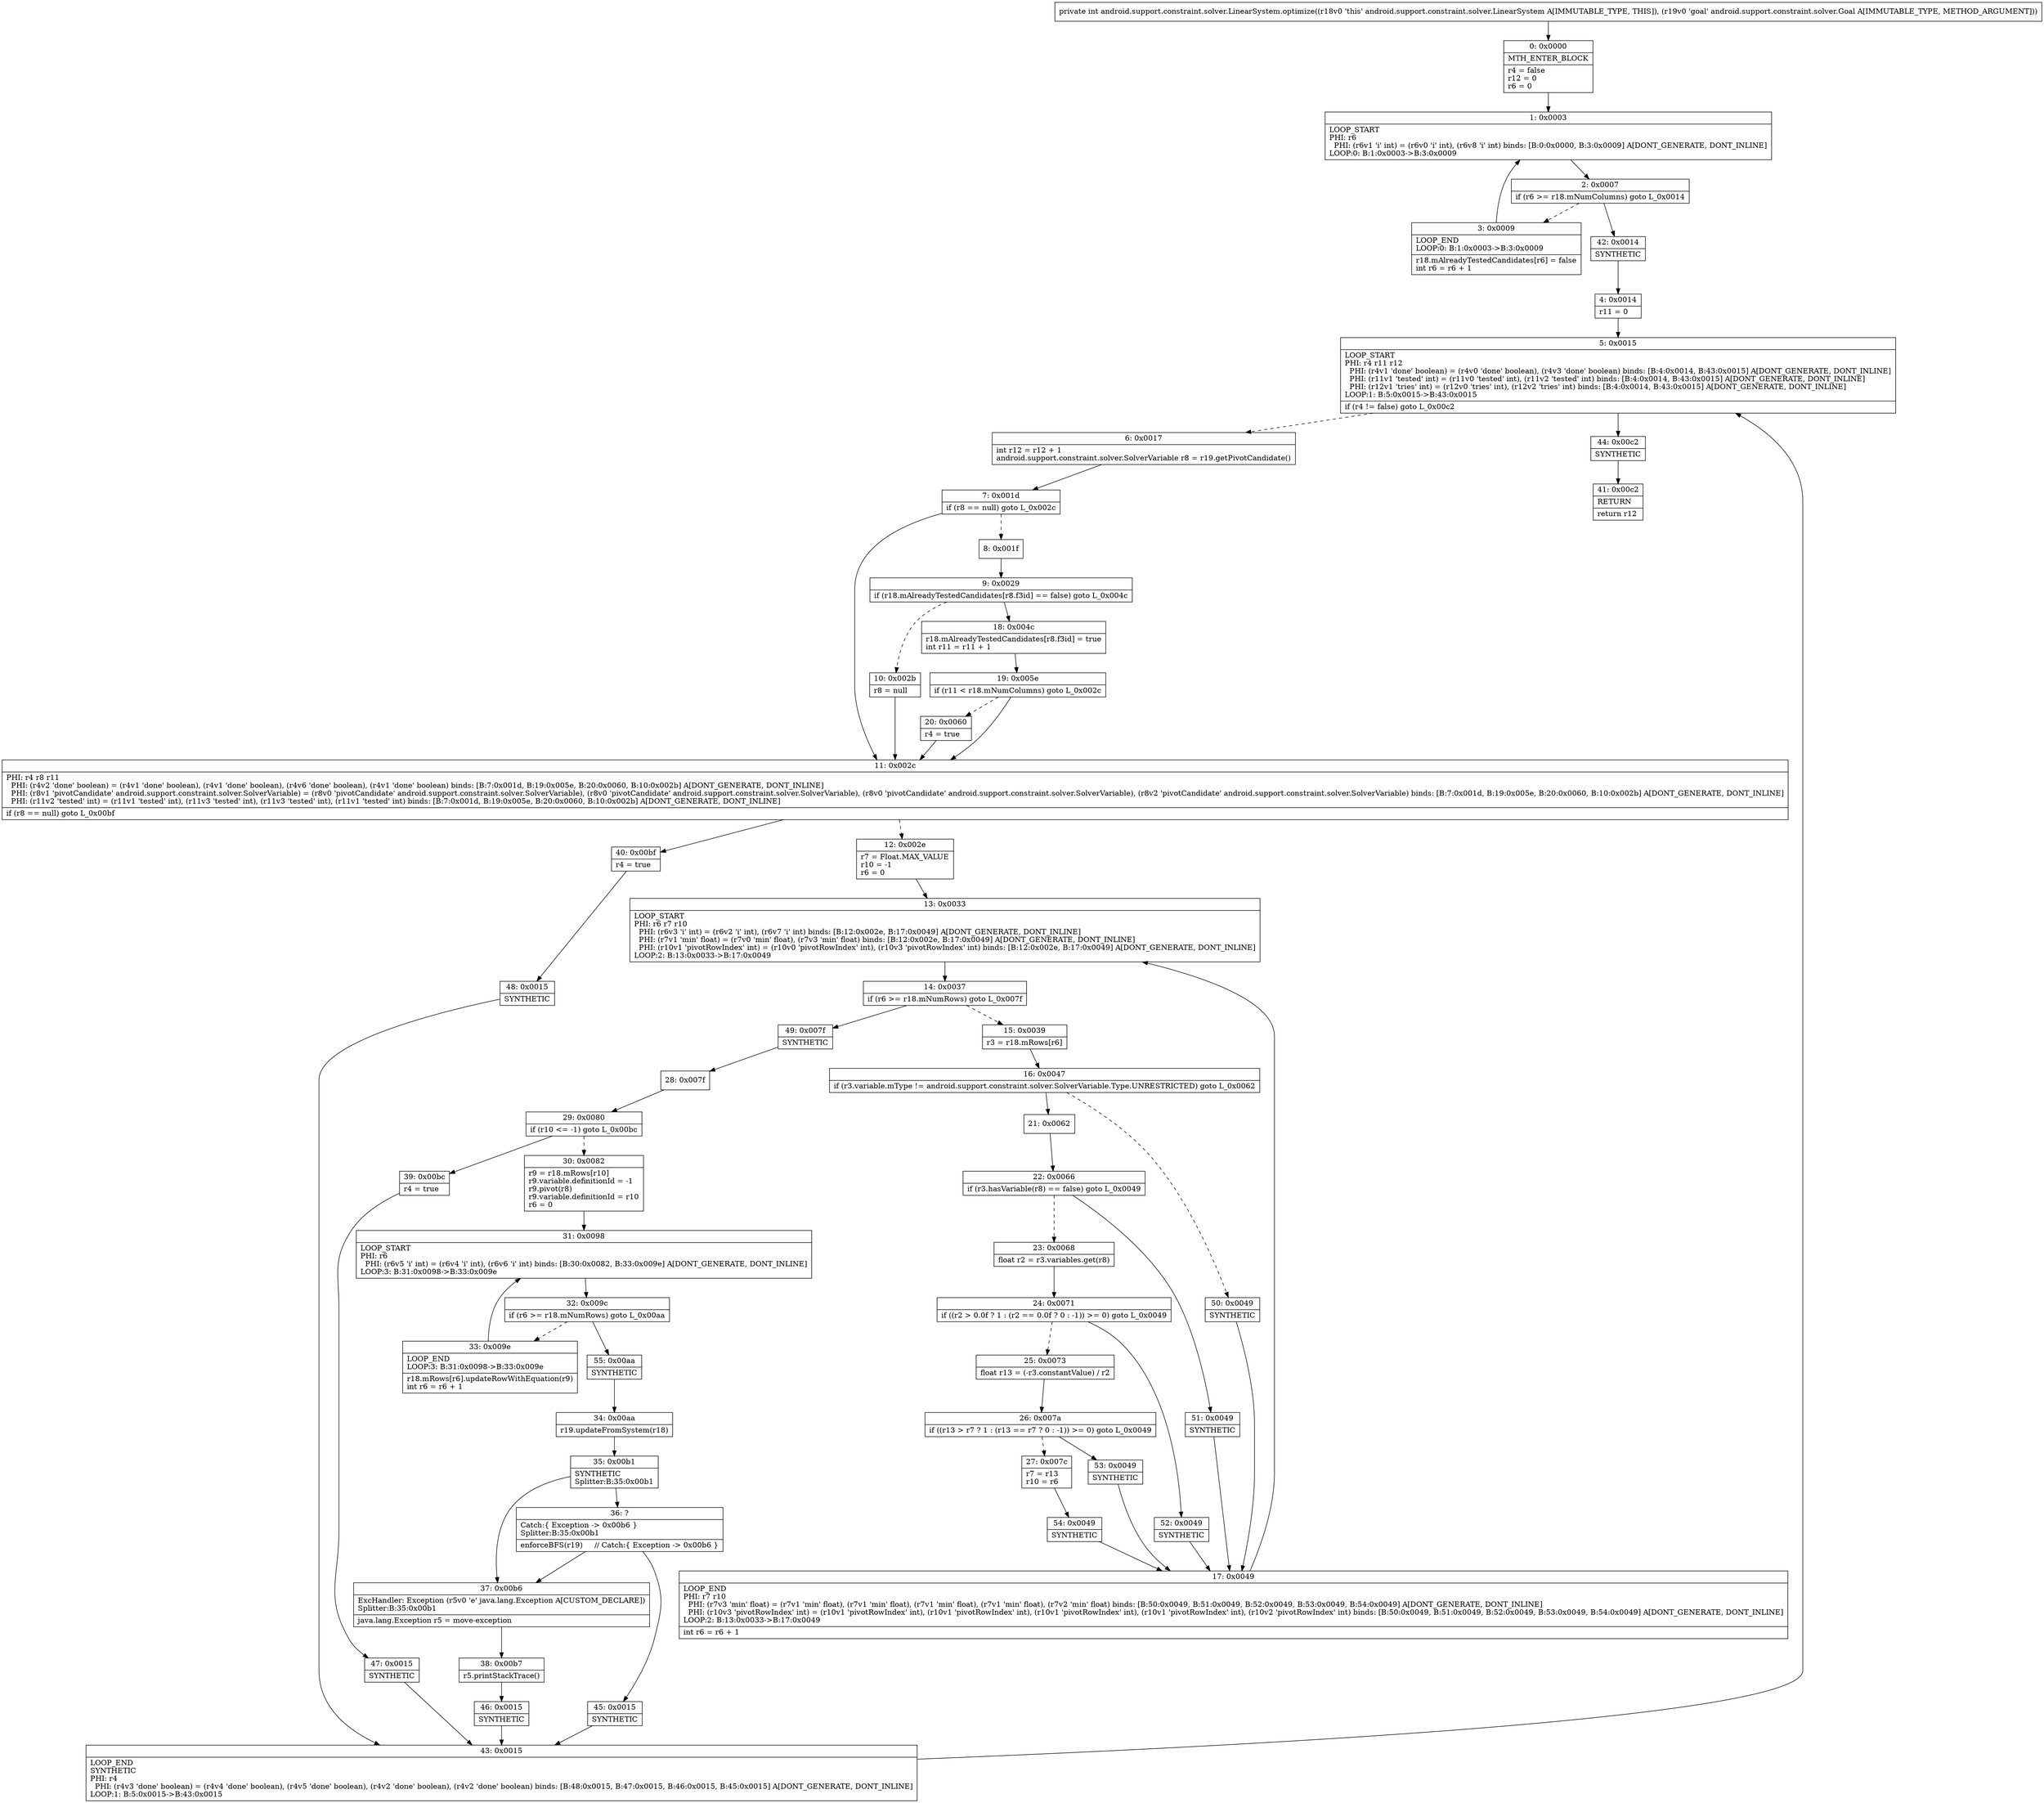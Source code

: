digraph "CFG forandroid.support.constraint.solver.LinearSystem.optimize(Landroid\/support\/constraint\/solver\/Goal;)I" {
Node_0 [shape=record,label="{0\:\ 0x0000|MTH_ENTER_BLOCK\l|r4 = false\lr12 = 0\lr6 = 0\l}"];
Node_1 [shape=record,label="{1\:\ 0x0003|LOOP_START\lPHI: r6 \l  PHI: (r6v1 'i' int) = (r6v0 'i' int), (r6v8 'i' int) binds: [B:0:0x0000, B:3:0x0009] A[DONT_GENERATE, DONT_INLINE]\lLOOP:0: B:1:0x0003\-\>B:3:0x0009\l}"];
Node_2 [shape=record,label="{2\:\ 0x0007|if (r6 \>= r18.mNumColumns) goto L_0x0014\l}"];
Node_3 [shape=record,label="{3\:\ 0x0009|LOOP_END\lLOOP:0: B:1:0x0003\-\>B:3:0x0009\l|r18.mAlreadyTestedCandidates[r6] = false\lint r6 = r6 + 1\l}"];
Node_4 [shape=record,label="{4\:\ 0x0014|r11 = 0\l}"];
Node_5 [shape=record,label="{5\:\ 0x0015|LOOP_START\lPHI: r4 r11 r12 \l  PHI: (r4v1 'done' boolean) = (r4v0 'done' boolean), (r4v3 'done' boolean) binds: [B:4:0x0014, B:43:0x0015] A[DONT_GENERATE, DONT_INLINE]\l  PHI: (r11v1 'tested' int) = (r11v0 'tested' int), (r11v2 'tested' int) binds: [B:4:0x0014, B:43:0x0015] A[DONT_GENERATE, DONT_INLINE]\l  PHI: (r12v1 'tries' int) = (r12v0 'tries' int), (r12v2 'tries' int) binds: [B:4:0x0014, B:43:0x0015] A[DONT_GENERATE, DONT_INLINE]\lLOOP:1: B:5:0x0015\-\>B:43:0x0015\l|if (r4 != false) goto L_0x00c2\l}"];
Node_6 [shape=record,label="{6\:\ 0x0017|int r12 = r12 + 1\landroid.support.constraint.solver.SolverVariable r8 = r19.getPivotCandidate()\l}"];
Node_7 [shape=record,label="{7\:\ 0x001d|if (r8 == null) goto L_0x002c\l}"];
Node_8 [shape=record,label="{8\:\ 0x001f}"];
Node_9 [shape=record,label="{9\:\ 0x0029|if (r18.mAlreadyTestedCandidates[r8.f3id] == false) goto L_0x004c\l}"];
Node_10 [shape=record,label="{10\:\ 0x002b|r8 = null\l}"];
Node_11 [shape=record,label="{11\:\ 0x002c|PHI: r4 r8 r11 \l  PHI: (r4v2 'done' boolean) = (r4v1 'done' boolean), (r4v1 'done' boolean), (r4v6 'done' boolean), (r4v1 'done' boolean) binds: [B:7:0x001d, B:19:0x005e, B:20:0x0060, B:10:0x002b] A[DONT_GENERATE, DONT_INLINE]\l  PHI: (r8v1 'pivotCandidate' android.support.constraint.solver.SolverVariable) = (r8v0 'pivotCandidate' android.support.constraint.solver.SolverVariable), (r8v0 'pivotCandidate' android.support.constraint.solver.SolverVariable), (r8v0 'pivotCandidate' android.support.constraint.solver.SolverVariable), (r8v2 'pivotCandidate' android.support.constraint.solver.SolverVariable) binds: [B:7:0x001d, B:19:0x005e, B:20:0x0060, B:10:0x002b] A[DONT_GENERATE, DONT_INLINE]\l  PHI: (r11v2 'tested' int) = (r11v1 'tested' int), (r11v3 'tested' int), (r11v3 'tested' int), (r11v1 'tested' int) binds: [B:7:0x001d, B:19:0x005e, B:20:0x0060, B:10:0x002b] A[DONT_GENERATE, DONT_INLINE]\l|if (r8 == null) goto L_0x00bf\l}"];
Node_12 [shape=record,label="{12\:\ 0x002e|r7 = Float.MAX_VALUE\lr10 = \-1\lr6 = 0\l}"];
Node_13 [shape=record,label="{13\:\ 0x0033|LOOP_START\lPHI: r6 r7 r10 \l  PHI: (r6v3 'i' int) = (r6v2 'i' int), (r6v7 'i' int) binds: [B:12:0x002e, B:17:0x0049] A[DONT_GENERATE, DONT_INLINE]\l  PHI: (r7v1 'min' float) = (r7v0 'min' float), (r7v3 'min' float) binds: [B:12:0x002e, B:17:0x0049] A[DONT_GENERATE, DONT_INLINE]\l  PHI: (r10v1 'pivotRowIndex' int) = (r10v0 'pivotRowIndex' int), (r10v3 'pivotRowIndex' int) binds: [B:12:0x002e, B:17:0x0049] A[DONT_GENERATE, DONT_INLINE]\lLOOP:2: B:13:0x0033\-\>B:17:0x0049\l}"];
Node_14 [shape=record,label="{14\:\ 0x0037|if (r6 \>= r18.mNumRows) goto L_0x007f\l}"];
Node_15 [shape=record,label="{15\:\ 0x0039|r3 = r18.mRows[r6]\l}"];
Node_16 [shape=record,label="{16\:\ 0x0047|if (r3.variable.mType != android.support.constraint.solver.SolverVariable.Type.UNRESTRICTED) goto L_0x0062\l}"];
Node_17 [shape=record,label="{17\:\ 0x0049|LOOP_END\lPHI: r7 r10 \l  PHI: (r7v3 'min' float) = (r7v1 'min' float), (r7v1 'min' float), (r7v1 'min' float), (r7v1 'min' float), (r7v2 'min' float) binds: [B:50:0x0049, B:51:0x0049, B:52:0x0049, B:53:0x0049, B:54:0x0049] A[DONT_GENERATE, DONT_INLINE]\l  PHI: (r10v3 'pivotRowIndex' int) = (r10v1 'pivotRowIndex' int), (r10v1 'pivotRowIndex' int), (r10v1 'pivotRowIndex' int), (r10v1 'pivotRowIndex' int), (r10v2 'pivotRowIndex' int) binds: [B:50:0x0049, B:51:0x0049, B:52:0x0049, B:53:0x0049, B:54:0x0049] A[DONT_GENERATE, DONT_INLINE]\lLOOP:2: B:13:0x0033\-\>B:17:0x0049\l|int r6 = r6 + 1\l}"];
Node_18 [shape=record,label="{18\:\ 0x004c|r18.mAlreadyTestedCandidates[r8.f3id] = true\lint r11 = r11 + 1\l}"];
Node_19 [shape=record,label="{19\:\ 0x005e|if (r11 \< r18.mNumColumns) goto L_0x002c\l}"];
Node_20 [shape=record,label="{20\:\ 0x0060|r4 = true\l}"];
Node_21 [shape=record,label="{21\:\ 0x0062}"];
Node_22 [shape=record,label="{22\:\ 0x0066|if (r3.hasVariable(r8) == false) goto L_0x0049\l}"];
Node_23 [shape=record,label="{23\:\ 0x0068|float r2 = r3.variables.get(r8)\l}"];
Node_24 [shape=record,label="{24\:\ 0x0071|if ((r2 \> 0.0f ? 1 : (r2 == 0.0f ? 0 : \-1)) \>= 0) goto L_0x0049\l}"];
Node_25 [shape=record,label="{25\:\ 0x0073|float r13 = (\-r3.constantValue) \/ r2\l}"];
Node_26 [shape=record,label="{26\:\ 0x007a|if ((r13 \> r7 ? 1 : (r13 == r7 ? 0 : \-1)) \>= 0) goto L_0x0049\l}"];
Node_27 [shape=record,label="{27\:\ 0x007c|r7 = r13\lr10 = r6\l}"];
Node_28 [shape=record,label="{28\:\ 0x007f}"];
Node_29 [shape=record,label="{29\:\ 0x0080|if (r10 \<= \-1) goto L_0x00bc\l}"];
Node_30 [shape=record,label="{30\:\ 0x0082|r9 = r18.mRows[r10]\lr9.variable.definitionId = \-1\lr9.pivot(r8)\lr9.variable.definitionId = r10\lr6 = 0\l}"];
Node_31 [shape=record,label="{31\:\ 0x0098|LOOP_START\lPHI: r6 \l  PHI: (r6v5 'i' int) = (r6v4 'i' int), (r6v6 'i' int) binds: [B:30:0x0082, B:33:0x009e] A[DONT_GENERATE, DONT_INLINE]\lLOOP:3: B:31:0x0098\-\>B:33:0x009e\l}"];
Node_32 [shape=record,label="{32\:\ 0x009c|if (r6 \>= r18.mNumRows) goto L_0x00aa\l}"];
Node_33 [shape=record,label="{33\:\ 0x009e|LOOP_END\lLOOP:3: B:31:0x0098\-\>B:33:0x009e\l|r18.mRows[r6].updateRowWithEquation(r9)\lint r6 = r6 + 1\l}"];
Node_34 [shape=record,label="{34\:\ 0x00aa|r19.updateFromSystem(r18)\l}"];
Node_35 [shape=record,label="{35\:\ 0x00b1|SYNTHETIC\lSplitter:B:35:0x00b1\l}"];
Node_36 [shape=record,label="{36\:\ ?|Catch:\{ Exception \-\> 0x00b6 \}\lSplitter:B:35:0x00b1\l|enforceBFS(r19)     \/\/ Catch:\{ Exception \-\> 0x00b6 \}\l}"];
Node_37 [shape=record,label="{37\:\ 0x00b6|ExcHandler: Exception (r5v0 'e' java.lang.Exception A[CUSTOM_DECLARE])\lSplitter:B:35:0x00b1\l|java.lang.Exception r5 = move\-exception\l}"];
Node_38 [shape=record,label="{38\:\ 0x00b7|r5.printStackTrace()\l}"];
Node_39 [shape=record,label="{39\:\ 0x00bc|r4 = true\l}"];
Node_40 [shape=record,label="{40\:\ 0x00bf|r4 = true\l}"];
Node_41 [shape=record,label="{41\:\ 0x00c2|RETURN\l|return r12\l}"];
Node_42 [shape=record,label="{42\:\ 0x0014|SYNTHETIC\l}"];
Node_43 [shape=record,label="{43\:\ 0x0015|LOOP_END\lSYNTHETIC\lPHI: r4 \l  PHI: (r4v3 'done' boolean) = (r4v4 'done' boolean), (r4v5 'done' boolean), (r4v2 'done' boolean), (r4v2 'done' boolean) binds: [B:48:0x0015, B:47:0x0015, B:46:0x0015, B:45:0x0015] A[DONT_GENERATE, DONT_INLINE]\lLOOP:1: B:5:0x0015\-\>B:43:0x0015\l}"];
Node_44 [shape=record,label="{44\:\ 0x00c2|SYNTHETIC\l}"];
Node_45 [shape=record,label="{45\:\ 0x0015|SYNTHETIC\l}"];
Node_46 [shape=record,label="{46\:\ 0x0015|SYNTHETIC\l}"];
Node_47 [shape=record,label="{47\:\ 0x0015|SYNTHETIC\l}"];
Node_48 [shape=record,label="{48\:\ 0x0015|SYNTHETIC\l}"];
Node_49 [shape=record,label="{49\:\ 0x007f|SYNTHETIC\l}"];
Node_50 [shape=record,label="{50\:\ 0x0049|SYNTHETIC\l}"];
Node_51 [shape=record,label="{51\:\ 0x0049|SYNTHETIC\l}"];
Node_52 [shape=record,label="{52\:\ 0x0049|SYNTHETIC\l}"];
Node_53 [shape=record,label="{53\:\ 0x0049|SYNTHETIC\l}"];
Node_54 [shape=record,label="{54\:\ 0x0049|SYNTHETIC\l}"];
Node_55 [shape=record,label="{55\:\ 0x00aa|SYNTHETIC\l}"];
MethodNode[shape=record,label="{private int android.support.constraint.solver.LinearSystem.optimize((r18v0 'this' android.support.constraint.solver.LinearSystem A[IMMUTABLE_TYPE, THIS]), (r19v0 'goal' android.support.constraint.solver.Goal A[IMMUTABLE_TYPE, METHOD_ARGUMENT])) }"];
MethodNode -> Node_0;
Node_0 -> Node_1;
Node_1 -> Node_2;
Node_2 -> Node_3[style=dashed];
Node_2 -> Node_42;
Node_3 -> Node_1;
Node_4 -> Node_5;
Node_5 -> Node_6[style=dashed];
Node_5 -> Node_44;
Node_6 -> Node_7;
Node_7 -> Node_8[style=dashed];
Node_7 -> Node_11;
Node_8 -> Node_9;
Node_9 -> Node_10[style=dashed];
Node_9 -> Node_18;
Node_10 -> Node_11;
Node_11 -> Node_12[style=dashed];
Node_11 -> Node_40;
Node_12 -> Node_13;
Node_13 -> Node_14;
Node_14 -> Node_15[style=dashed];
Node_14 -> Node_49;
Node_15 -> Node_16;
Node_16 -> Node_21;
Node_16 -> Node_50[style=dashed];
Node_17 -> Node_13;
Node_18 -> Node_19;
Node_19 -> Node_11;
Node_19 -> Node_20[style=dashed];
Node_20 -> Node_11;
Node_21 -> Node_22;
Node_22 -> Node_23[style=dashed];
Node_22 -> Node_51;
Node_23 -> Node_24;
Node_24 -> Node_25[style=dashed];
Node_24 -> Node_52;
Node_25 -> Node_26;
Node_26 -> Node_27[style=dashed];
Node_26 -> Node_53;
Node_27 -> Node_54;
Node_28 -> Node_29;
Node_29 -> Node_30[style=dashed];
Node_29 -> Node_39;
Node_30 -> Node_31;
Node_31 -> Node_32;
Node_32 -> Node_33[style=dashed];
Node_32 -> Node_55;
Node_33 -> Node_31;
Node_34 -> Node_35;
Node_35 -> Node_36;
Node_35 -> Node_37;
Node_36 -> Node_37;
Node_36 -> Node_45;
Node_37 -> Node_38;
Node_38 -> Node_46;
Node_39 -> Node_47;
Node_40 -> Node_48;
Node_42 -> Node_4;
Node_43 -> Node_5;
Node_44 -> Node_41;
Node_45 -> Node_43;
Node_46 -> Node_43;
Node_47 -> Node_43;
Node_48 -> Node_43;
Node_49 -> Node_28;
Node_50 -> Node_17;
Node_51 -> Node_17;
Node_52 -> Node_17;
Node_53 -> Node_17;
Node_54 -> Node_17;
Node_55 -> Node_34;
}

